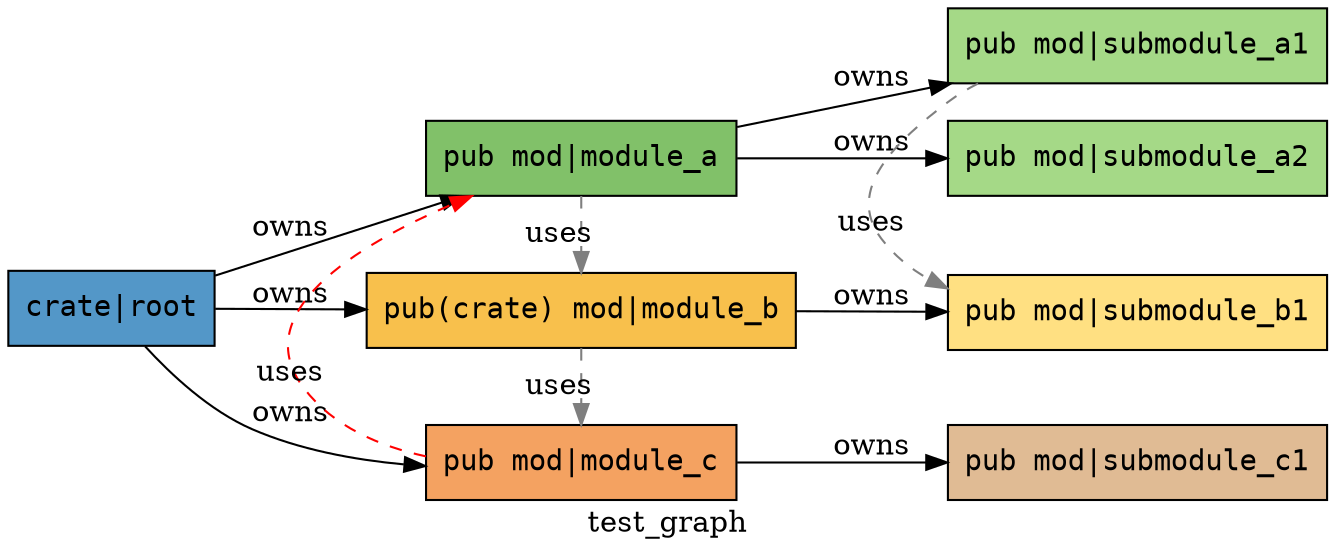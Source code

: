digraph {
    graph [
        label="test_graph",
        layout=dot,
        rankdir=LR
    ];
    
    node [
        fontname="monospace",
        shape="box",
        style="filled"
    ];
    
    // Уровень 1
    "root" [label="crate|root", fillcolor="#5397c8"];
    
    // Уровень 2
    "root::module_a" [label="pub mod|module_a", fillcolor="#81c169"];
    "root::module_b" [label="pub(crate) mod|module_b", fillcolor="#f8c04c"];
    "root::module_c" [label="pub mod|module_c", fillcolor="#f4a261"];  // Новый модуль
    
    // Уровень 3 (подмодули)
    "root::module_a::submodule_a1" [label="pub mod|submodule_a1", fillcolor="#a5d987"];
    "root::module_a::submodule_a2" [label="pub mod|submodule_a2", fillcolor="#a5d987"];
    "root::module_b::submodule_b1" [label="pub mod|submodule_b1", fillcolor="#ffe082"];
    "root::module_c::submodule_c1" [label="pub mod|submodule_c1", fillcolor="#e0bb94"];  // Подмодуль для module_c
    
    // Связи уровня 1 -> 2
    "root" -> "root::module_a" [label="owns", color="#000000", style="solid", constraint=true];
    "root" -> "root::module_b" [label="owns", color="#000000", style="solid", constraint=true];
    "root" -> "root::module_c" [label="owns", color="#000000", style="solid", constraint=true];  // Новая связь
    
    // Связи уровня 2 -> 3
    "root::module_a" -> "root::module_a::submodule_a1" [label="owns", color="#000000", style="solid", constraint=true];
    "root::module_a" -> "root::module_a::submodule_a2" [label="owns", color="#000000", style="solid", constraint=true];
    "root::module_b" -> "root::module_b::submodule_b1" [label="owns", color="#000000", style="solid", constraint=true];
    "root::module_c" -> "root::module_c::submodule_c1" [label="owns", color="#000000", style="solid", constraint=true];  // Новая связь
    
    // Циклические зависимости между уровнями 2
    "root::module_a" -> "root::module_b" [label="uses", color="#7f7f7f", style="dashed", constraint=false];  // A → B
    "root::module_b" -> "root::module_c" [label="uses", color="#7f7f7f", style="dashed", constraint=false];  // B → C
    "root::module_c" -> "root::module_a" [label="uses", color="#ff0000", style="dashed", constraint=false];  // C → A (красный для выделения цикла)
    
    // Пример использования между подмодулями
    "root::module_a::submodule_a1" -> "root::module_b::submodule_b1" [label="uses", color="#7f7f7f", style="dashed", constraint=false];
}